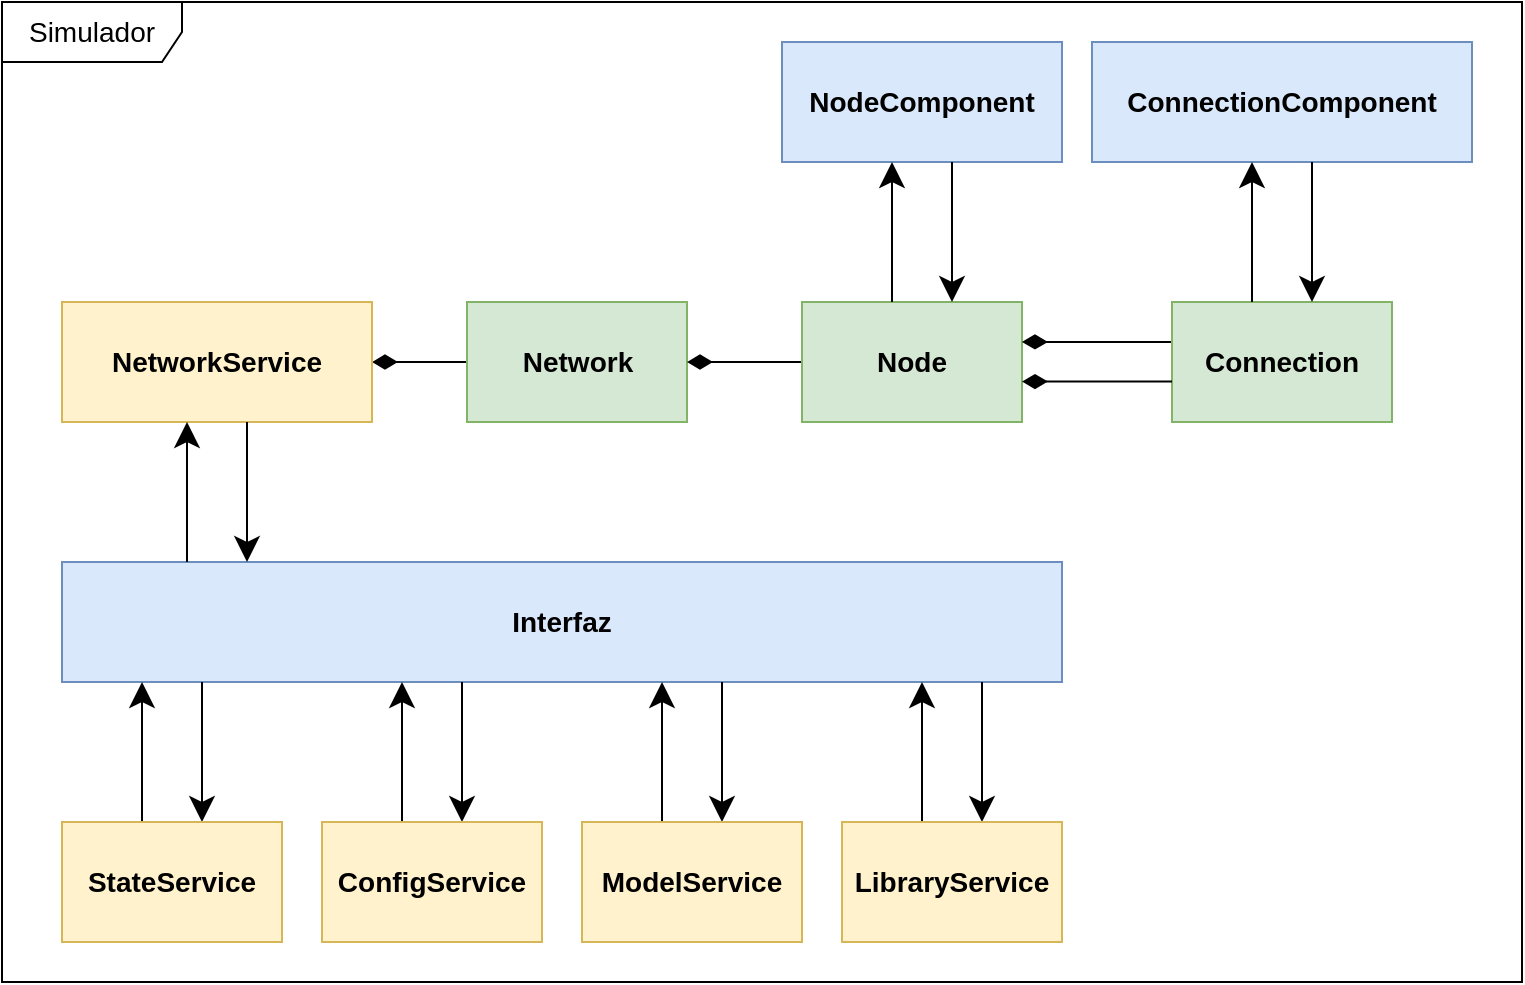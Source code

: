 <mxfile version="27.1.3">
  <diagram name="Page-1" id="RADjEfDqIbdpCUnhWwja">
    <mxGraphModel dx="1118" dy="5" grid="1" gridSize="10" guides="1" tooltips="1" connect="1" arrows="1" fold="1" page="1" pageScale="1" pageWidth="850" pageHeight="1100" math="0" shadow="0">
      <root>
        <mxCell id="0" />
        <mxCell id="1" parent="0" />
        <mxCell id="8H9ynwYRtimdTEEs6MFO-253" style="edgeStyle=orthogonalEdgeStyle;rounded=0;orthogonalLoop=1;jettySize=auto;html=1;entryX=1;entryY=0.5;entryDx=0;entryDy=0;endArrow=diamondThin;endFill=1;endSize=10;startSize=10;" parent="1" source="8H9ynwYRtimdTEEs6MFO-244" target="8H9ynwYRtimdTEEs6MFO-252" edge="1">
          <mxGeometry relative="1" as="geometry" />
        </mxCell>
        <mxCell id="8H9ynwYRtimdTEEs6MFO-252" value="&lt;span style=&quot;font-size: 14px; font-weight: 700;&quot;&gt;NetworkService&lt;/span&gt;" style="html=1;whiteSpace=wrap;container=0;fillColor=#fff2cc;strokeColor=#d6b656;" parent="1" vertex="1">
          <mxGeometry x="1410" y="1670" width="155" height="60" as="geometry" />
        </mxCell>
        <mxCell id="8H9ynwYRtimdTEEs6MFO-272" value="&lt;span style=&quot;font-size: 14px;&quot;&gt;Interfaz&lt;/span&gt;" style="html=1;whiteSpace=wrap;fontStyle=1;fillColor=#dae8fc;strokeColor=#6c8ebf;container=0;" parent="1" vertex="1">
          <mxGeometry x="1410" y="1800" width="500" height="60" as="geometry" />
        </mxCell>
        <mxCell id="8H9ynwYRtimdTEEs6MFO-280" value="&lt;font style=&quot;font-size: 14px;&quot;&gt;Simulador&lt;/font&gt;" style="shape=umlFrame;whiteSpace=wrap;html=1;pointerEvents=0;container=0;width=90;height=30;" parent="1" vertex="1">
          <mxGeometry x="1380" y="1520" width="760" height="490" as="geometry" />
        </mxCell>
        <mxCell id="8H9ynwYRtimdTEEs6MFO-244" value="&lt;span style=&quot;font-size: 14px; font-weight: 700;&quot;&gt;Network&lt;/span&gt;" style="html=1;whiteSpace=wrap;container=0;fillColor=#d5e8d4;strokeColor=#82b366;" parent="1" vertex="1">
          <mxGeometry x="1612.5" y="1670" width="110" height="60" as="geometry" />
        </mxCell>
        <mxCell id="8H9ynwYRtimdTEEs6MFO-258" style="edgeStyle=orthogonalEdgeStyle;rounded=0;orthogonalLoop=1;jettySize=auto;html=1;entryX=1;entryY=0.5;entryDx=0;entryDy=0;endArrow=diamondThin;endFill=1;endSize=10;startSize=10;exitX=0;exitY=0.5;exitDx=0;exitDy=0;" parent="1" source="8H9ynwYRtimdTEEs6MFO-254" target="8H9ynwYRtimdTEEs6MFO-244" edge="1">
          <mxGeometry relative="1" as="geometry">
            <mxPoint x="2110" y="1750" as="sourcePoint" />
            <mxPoint x="2110" y="1810" as="targetPoint" />
            <Array as="points">
              <mxPoint x="1880" y="1700" />
              <mxPoint x="1880" y="1700" />
            </Array>
          </mxGeometry>
        </mxCell>
        <mxCell id="8H9ynwYRtimdTEEs6MFO-254" value="&lt;span style=&quot;font-size: 14px;&quot;&gt;Node&lt;/span&gt;" style="html=1;whiteSpace=wrap;fontStyle=1;container=0;fillColor=#d5e8d4;strokeColor=#82b366;" parent="1" vertex="1">
          <mxGeometry x="1780" y="1670" width="110" height="60" as="geometry" />
        </mxCell>
        <mxCell id="Ta1MpnpQP5XZa8hnllx_-22" style="edgeStyle=orthogonalEdgeStyle;rounded=0;orthogonalLoop=1;jettySize=auto;html=1;entryX=1;entryY=0.5;entryDx=0;entryDy=0;endArrow=diamondThin;endFill=1;endSize=10;startSize=10;" edge="1" parent="1">
          <mxGeometry relative="1" as="geometry">
            <mxPoint x="1965" y="1689.94" as="sourcePoint" />
            <mxPoint x="1890" y="1689.94" as="targetPoint" />
          </mxGeometry>
        </mxCell>
        <mxCell id="8H9ynwYRtimdTEEs6MFO-255" value="&lt;span style=&quot;font-size: 14px;&quot;&gt;Connection&lt;/span&gt;" style="html=1;whiteSpace=wrap;fontStyle=1;fillColor=#d5e8d4;strokeColor=#82b366;container=0;" parent="1" vertex="1">
          <mxGeometry x="1965" y="1670" width="110" height="60" as="geometry" />
        </mxCell>
        <mxCell id="8H9ynwYRtimdTEEs6MFO-256" value="&lt;span style=&quot;font-size: 14px;&quot;&gt;NodeComponent&lt;/span&gt;" style="html=1;whiteSpace=wrap;fontStyle=1;fillColor=#dae8fc;strokeColor=#6c8ebf;container=0;" parent="1" vertex="1">
          <mxGeometry x="1770" y="1540" width="140" height="60" as="geometry" />
        </mxCell>
        <mxCell id="8H9ynwYRtimdTEEs6MFO-257" value="&lt;span style=&quot;font-size: 14px;&quot;&gt;ConnectionComponent&lt;/span&gt;" style="html=1;whiteSpace=wrap;fontStyle=1;fillColor=#dae8fc;strokeColor=#6c8ebf;container=0;" parent="1" vertex="1">
          <mxGeometry x="1925" y="1540" width="190" height="60" as="geometry" />
        </mxCell>
        <mxCell id="8H9ynwYRtimdTEEs6MFO-264" style="rounded=0;orthogonalLoop=1;jettySize=auto;html=1;entryX=0.5;entryY=1;entryDx=0;entryDy=0;endSize=10;startSize=10;fontStyle=1" parent="1" edge="1">
          <mxGeometry relative="1" as="geometry">
            <mxPoint x="2005" y="1670" as="sourcePoint" />
            <mxPoint x="2005" y="1600" as="targetPoint" />
          </mxGeometry>
        </mxCell>
        <mxCell id="8H9ynwYRtimdTEEs6MFO-265" style="rounded=0;orthogonalLoop=1;jettySize=auto;html=1;entryX=0.5;entryY=1;entryDx=0;entryDy=0;endSize=10;startSize=10;startArrow=classic;startFill=1;endArrow=none;fontStyle=1" parent="1" edge="1">
          <mxGeometry relative="1" as="geometry">
            <mxPoint x="2035" y="1670" as="sourcePoint" />
            <mxPoint x="2035" y="1600" as="targetPoint" />
          </mxGeometry>
        </mxCell>
        <mxCell id="8H9ynwYRtimdTEEs6MFO-268" style="rounded=0;orthogonalLoop=1;jettySize=auto;html=1;entryX=0.5;entryY=1;entryDx=0;entryDy=0;endSize=10;startSize=10;fontStyle=1" parent="1" edge="1">
          <mxGeometry relative="1" as="geometry">
            <mxPoint x="1825" y="1670" as="sourcePoint" />
            <mxPoint x="1825" y="1600" as="targetPoint" />
          </mxGeometry>
        </mxCell>
        <mxCell id="8H9ynwYRtimdTEEs6MFO-269" style="rounded=0;orthogonalLoop=1;jettySize=auto;html=1;entryX=0.5;entryY=1;entryDx=0;entryDy=0;endSize=10;startSize=10;startArrow=classic;startFill=1;endArrow=none;fontStyle=1" parent="1" edge="1">
          <mxGeometry relative="1" as="geometry">
            <mxPoint x="1855" y="1670" as="sourcePoint" />
            <mxPoint x="1855" y="1600" as="targetPoint" />
          </mxGeometry>
        </mxCell>
        <mxCell id="Ta1MpnpQP5XZa8hnllx_-2" value="" style="group" vertex="1" connectable="0" parent="1">
          <mxGeometry x="1540" y="1860" width="110" height="130" as="geometry" />
        </mxCell>
        <mxCell id="8H9ynwYRtimdTEEs6MFO-283" value="" style="group;rotation=90;" parent="Ta1MpnpQP5XZa8hnllx_-2" vertex="1" connectable="0">
          <mxGeometry x="20" y="20" width="70" height="30" as="geometry" />
        </mxCell>
        <mxCell id="8H9ynwYRtimdTEEs6MFO-284" style="rounded=0;orthogonalLoop=1;jettySize=auto;html=1;entryX=0.5;entryY=1;entryDx=0;entryDy=0;endSize=10;startSize=10;fontStyle=1" parent="8H9ynwYRtimdTEEs6MFO-283" edge="1">
          <mxGeometry relative="1" as="geometry">
            <mxPoint x="20" y="50" as="sourcePoint" />
            <mxPoint x="20" y="-20" as="targetPoint" />
          </mxGeometry>
        </mxCell>
        <mxCell id="8H9ynwYRtimdTEEs6MFO-285" style="rounded=0;orthogonalLoop=1;jettySize=auto;html=1;entryX=0.5;entryY=1;entryDx=0;entryDy=0;endSize=10;startSize=10;startArrow=classic;startFill=1;endArrow=none;fontStyle=1" parent="8H9ynwYRtimdTEEs6MFO-283" edge="1">
          <mxGeometry relative="1" as="geometry">
            <mxPoint x="50" y="50" as="sourcePoint" />
            <mxPoint x="50" y="-20" as="targetPoint" />
          </mxGeometry>
        </mxCell>
        <mxCell id="Ta1MpnpQP5XZa8hnllx_-1" value="&lt;span style=&quot;font-size: 14px; font-weight: 700;&quot;&gt;ConfigService&lt;/span&gt;" style="html=1;whiteSpace=wrap;container=0;fillColor=#fff2cc;strokeColor=#d6b656;" vertex="1" parent="Ta1MpnpQP5XZa8hnllx_-2">
          <mxGeometry y="70" width="110" height="60" as="geometry" />
        </mxCell>
        <mxCell id="Ta1MpnpQP5XZa8hnllx_-3" value="" style="group" vertex="1" connectable="0" parent="1">
          <mxGeometry x="1670" y="1860" width="110" height="130" as="geometry" />
        </mxCell>
        <mxCell id="Ta1MpnpQP5XZa8hnllx_-4" value="" style="group;rotation=90;" vertex="1" connectable="0" parent="Ta1MpnpQP5XZa8hnllx_-3">
          <mxGeometry x="20" y="20" width="70" height="30" as="geometry" />
        </mxCell>
        <mxCell id="Ta1MpnpQP5XZa8hnllx_-5" style="rounded=0;orthogonalLoop=1;jettySize=auto;html=1;entryX=0.5;entryY=1;entryDx=0;entryDy=0;endSize=10;startSize=10;fontStyle=1" edge="1" parent="Ta1MpnpQP5XZa8hnllx_-4">
          <mxGeometry relative="1" as="geometry">
            <mxPoint x="20" y="50" as="sourcePoint" />
            <mxPoint x="20" y="-20" as="targetPoint" />
          </mxGeometry>
        </mxCell>
        <mxCell id="Ta1MpnpQP5XZa8hnllx_-6" style="rounded=0;orthogonalLoop=1;jettySize=auto;html=1;entryX=0.5;entryY=1;entryDx=0;entryDy=0;endSize=10;startSize=10;startArrow=classic;startFill=1;endArrow=none;fontStyle=1" edge="1" parent="Ta1MpnpQP5XZa8hnllx_-4">
          <mxGeometry relative="1" as="geometry">
            <mxPoint x="50" y="50" as="sourcePoint" />
            <mxPoint x="50" y="-20" as="targetPoint" />
          </mxGeometry>
        </mxCell>
        <mxCell id="Ta1MpnpQP5XZa8hnllx_-7" value="&lt;span style=&quot;font-size: 14px; font-weight: 700;&quot;&gt;ModelService&lt;/span&gt;" style="html=1;whiteSpace=wrap;container=0;fillColor=#fff2cc;strokeColor=#d6b656;" vertex="1" parent="Ta1MpnpQP5XZa8hnllx_-3">
          <mxGeometry y="70" width="110" height="60" as="geometry" />
        </mxCell>
        <mxCell id="Ta1MpnpQP5XZa8hnllx_-8" value="" style="group" vertex="1" connectable="0" parent="1">
          <mxGeometry x="1800" y="1860" width="110" height="130" as="geometry" />
        </mxCell>
        <mxCell id="Ta1MpnpQP5XZa8hnllx_-9" value="" style="group;rotation=90;" vertex="1" connectable="0" parent="Ta1MpnpQP5XZa8hnllx_-8">
          <mxGeometry x="20" y="20" width="70" height="30" as="geometry" />
        </mxCell>
        <mxCell id="Ta1MpnpQP5XZa8hnllx_-10" style="rounded=0;orthogonalLoop=1;jettySize=auto;html=1;entryX=0.5;entryY=1;entryDx=0;entryDy=0;endSize=10;startSize=10;fontStyle=1" edge="1" parent="Ta1MpnpQP5XZa8hnllx_-9">
          <mxGeometry relative="1" as="geometry">
            <mxPoint x="20" y="50" as="sourcePoint" />
            <mxPoint x="20" y="-20" as="targetPoint" />
          </mxGeometry>
        </mxCell>
        <mxCell id="Ta1MpnpQP5XZa8hnllx_-11" style="rounded=0;orthogonalLoop=1;jettySize=auto;html=1;entryX=0.5;entryY=1;entryDx=0;entryDy=0;endSize=10;startSize=10;startArrow=classic;startFill=1;endArrow=none;fontStyle=1" edge="1" parent="Ta1MpnpQP5XZa8hnllx_-9">
          <mxGeometry relative="1" as="geometry">
            <mxPoint x="50" y="50" as="sourcePoint" />
            <mxPoint x="50" y="-20" as="targetPoint" />
          </mxGeometry>
        </mxCell>
        <mxCell id="Ta1MpnpQP5XZa8hnllx_-12" value="&lt;span style=&quot;font-size: 14px; font-weight: 700;&quot;&gt;LibraryService&lt;/span&gt;" style="html=1;whiteSpace=wrap;container=0;fillColor=#fff2cc;strokeColor=#d6b656;" vertex="1" parent="Ta1MpnpQP5XZa8hnllx_-8">
          <mxGeometry y="70" width="110" height="60" as="geometry" />
        </mxCell>
        <mxCell id="Ta1MpnpQP5XZa8hnllx_-13" value="" style="group" vertex="1" connectable="0" parent="1">
          <mxGeometry x="1410" y="1860" width="110" height="130" as="geometry" />
        </mxCell>
        <mxCell id="Ta1MpnpQP5XZa8hnllx_-14" value="" style="group;rotation=90;" vertex="1" connectable="0" parent="Ta1MpnpQP5XZa8hnllx_-13">
          <mxGeometry x="20" y="20" width="70" height="30" as="geometry" />
        </mxCell>
        <mxCell id="Ta1MpnpQP5XZa8hnllx_-15" style="rounded=0;orthogonalLoop=1;jettySize=auto;html=1;entryX=0.5;entryY=1;entryDx=0;entryDy=0;endSize=10;startSize=10;fontStyle=1" edge="1" parent="Ta1MpnpQP5XZa8hnllx_-14">
          <mxGeometry relative="1" as="geometry">
            <mxPoint x="20" y="50" as="sourcePoint" />
            <mxPoint x="20" y="-20" as="targetPoint" />
          </mxGeometry>
        </mxCell>
        <mxCell id="Ta1MpnpQP5XZa8hnllx_-16" style="rounded=0;orthogonalLoop=1;jettySize=auto;html=1;entryX=0.5;entryY=1;entryDx=0;entryDy=0;endSize=10;startSize=10;startArrow=classic;startFill=1;endArrow=none;fontStyle=1" edge="1" parent="Ta1MpnpQP5XZa8hnllx_-14">
          <mxGeometry relative="1" as="geometry">
            <mxPoint x="50" y="50" as="sourcePoint" />
            <mxPoint x="50" y="-20" as="targetPoint" />
          </mxGeometry>
        </mxCell>
        <mxCell id="Ta1MpnpQP5XZa8hnllx_-17" value="&lt;span style=&quot;font-size: 14px; font-weight: 700;&quot;&gt;StateService&lt;/span&gt;" style="html=1;whiteSpace=wrap;container=0;fillColor=#fff2cc;strokeColor=#d6b656;" vertex="1" parent="Ta1MpnpQP5XZa8hnllx_-13">
          <mxGeometry y="70" width="110" height="60" as="geometry" />
        </mxCell>
        <mxCell id="Ta1MpnpQP5XZa8hnllx_-18" value="" style="group;rotation=180;" vertex="1" connectable="0" parent="1">
          <mxGeometry x="1452.5" y="1750" width="70" height="30" as="geometry" />
        </mxCell>
        <mxCell id="Ta1MpnpQP5XZa8hnllx_-19" style="rounded=0;orthogonalLoop=1;jettySize=auto;html=1;entryX=0.5;entryY=1;entryDx=0;entryDy=0;endSize=10;startSize=10;fontStyle=1" edge="1" parent="Ta1MpnpQP5XZa8hnllx_-18">
          <mxGeometry relative="1" as="geometry">
            <mxPoint x="20" y="50" as="sourcePoint" />
            <mxPoint x="20" y="-20" as="targetPoint" />
          </mxGeometry>
        </mxCell>
        <mxCell id="Ta1MpnpQP5XZa8hnllx_-20" style="rounded=0;orthogonalLoop=1;jettySize=auto;html=1;entryX=0.5;entryY=1;entryDx=0;entryDy=0;endSize=10;startSize=10;startArrow=classic;startFill=1;endArrow=none;fontStyle=1" edge="1" parent="Ta1MpnpQP5XZa8hnllx_-18">
          <mxGeometry relative="1" as="geometry">
            <mxPoint x="50" y="50" as="sourcePoint" />
            <mxPoint x="50" y="-20" as="targetPoint" />
          </mxGeometry>
        </mxCell>
        <mxCell id="Ta1MpnpQP5XZa8hnllx_-23" style="edgeStyle=orthogonalEdgeStyle;rounded=0;orthogonalLoop=1;jettySize=auto;html=1;entryX=1;entryY=0.5;entryDx=0;entryDy=0;endArrow=diamondThin;endFill=1;endSize=10;startSize=10;" edge="1" parent="1">
          <mxGeometry relative="1" as="geometry">
            <mxPoint x="1965" y="1709.81" as="sourcePoint" />
            <mxPoint x="1890" y="1709.81" as="targetPoint" />
          </mxGeometry>
        </mxCell>
      </root>
    </mxGraphModel>
  </diagram>
</mxfile>

